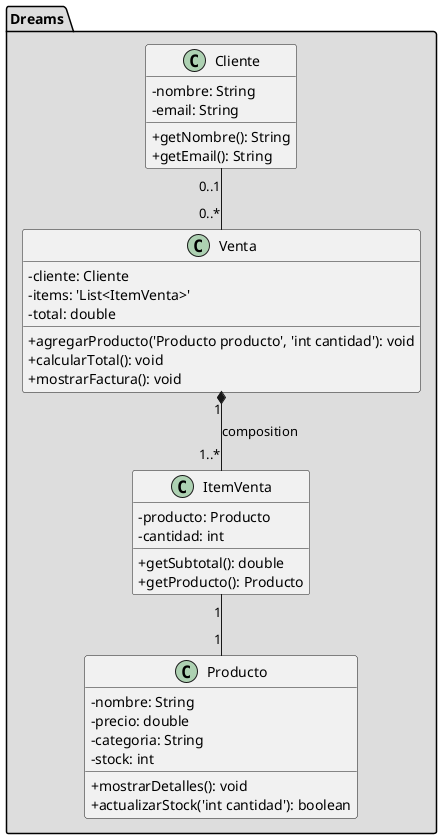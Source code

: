 @startuml dreams
'left to right direction
skinparam classAttributeIconSize 0

package Dreams #DDDDDD {

    class Cliente {
    - nombre: String
    - email: String
    + getNombre(): String
    + getEmail(): String
    }

    class Venta {
    - cliente: Cliente
    - items: 'List<ItemVenta>'
    - total: double
    + agregarProducto('Producto producto', 'int cantidad'): void
    + calcularTotal(): void
    + mostrarFactura(): void
    }

    class ItemVenta {
    - producto: Producto
    - cantidad: int
    + getSubtotal(): double
    + getProducto(): Producto
    }

    class Producto {
    - nombre: String
    - precio: double
    - categoria: String
    - stock: int
    + mostrarDetalles(): void
    + actualizarStock('int cantidad'): boolean
    }

}

Cliente "0..1" -- "0..*" Venta
Venta "1" *-- "1..*" ItemVenta : composition
ItemVenta "1" -- "1" Producto



@enduml